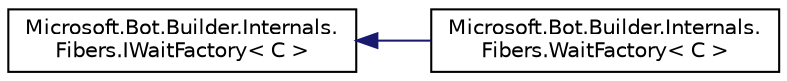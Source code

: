 digraph "Graphical Class Hierarchy"
{
  edge [fontname="Helvetica",fontsize="10",labelfontname="Helvetica",labelfontsize="10"];
  node [fontname="Helvetica",fontsize="10",shape=record];
  rankdir="LR";
  Node1 [label="Microsoft.Bot.Builder.Internals.\lFibers.IWaitFactory\< C \>",height=0.2,width=0.4,color="black", fillcolor="white", style="filled",URL="$d2/da8/interface_microsoft_1_1_bot_1_1_builder_1_1_internals_1_1_fibers_1_1_i_wait_factory.html"];
  Node1 -> Node2 [dir="back",color="midnightblue",fontsize="10",style="solid",fontname="Helvetica"];
  Node2 [label="Microsoft.Bot.Builder.Internals.\lFibers.WaitFactory\< C \>",height=0.2,width=0.4,color="black", fillcolor="white", style="filled",URL="$d6/dde/class_microsoft_1_1_bot_1_1_builder_1_1_internals_1_1_fibers_1_1_wait_factory.html"];
}
